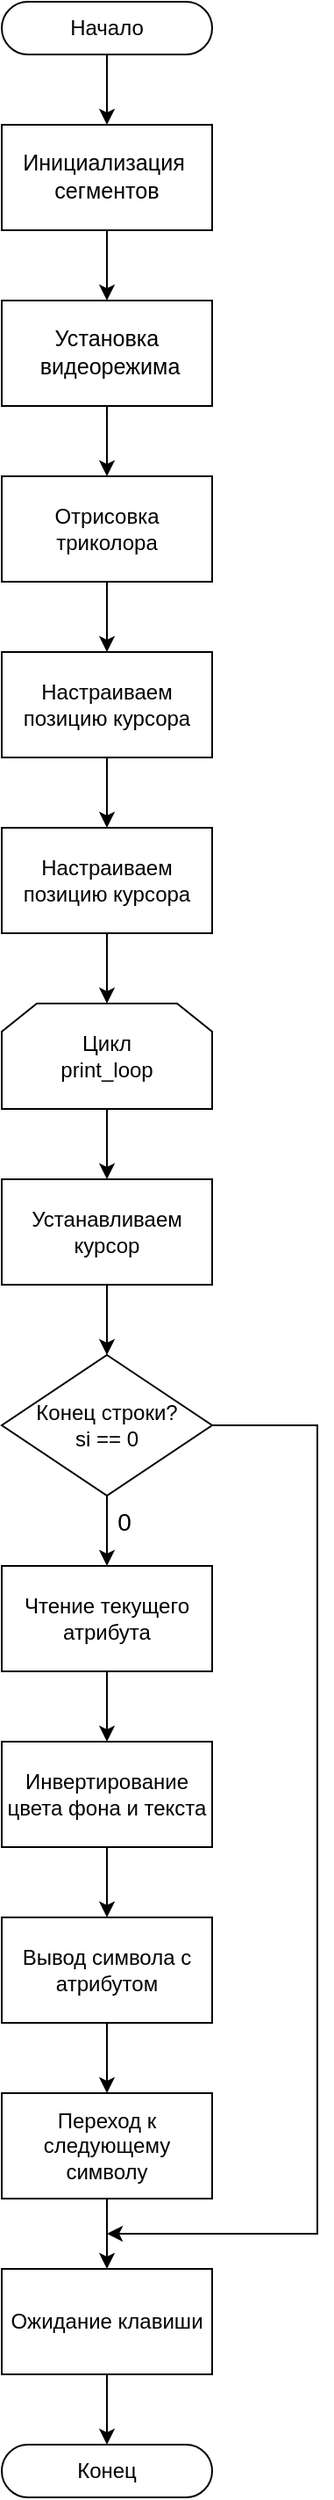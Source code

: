 <mxfile version="25.0.2">
  <diagram name="Страница — 1" id="EEAwyYblspuwspcrBrmU">
    <mxGraphModel dx="1349" dy="2363" grid="1" gridSize="10" guides="1" tooltips="1" connect="1" arrows="1" fold="1" page="1" pageScale="1" pageWidth="827" pageHeight="1169" math="0" shadow="0">
      <root>
        <mxCell id="0" />
        <mxCell id="1" parent="0" />
        <mxCell id="Z-Yquq9I9--aT6T-uXA4-3" style="edgeStyle=orthogonalEdgeStyle;rounded=0;orthogonalLoop=1;jettySize=auto;html=1;entryX=0.5;entryY=0;entryDx=0;entryDy=0;" edge="1" parent="1" source="Z-Yquq9I9--aT6T-uXA4-1" target="Z-Yquq9I9--aT6T-uXA4-2">
          <mxGeometry relative="1" as="geometry" />
        </mxCell>
        <mxCell id="Z-Yquq9I9--aT6T-uXA4-1" value="&lt;div&gt;Начало&lt;/div&gt;" style="rounded=1;whiteSpace=wrap;html=1;arcSize=50;" vertex="1" parent="1">
          <mxGeometry x="280" y="30" width="120" height="30" as="geometry" />
        </mxCell>
        <mxCell id="Z-Yquq9I9--aT6T-uXA4-16" style="edgeStyle=orthogonalEdgeStyle;rounded=0;orthogonalLoop=1;jettySize=auto;html=1;entryX=0.5;entryY=0;entryDx=0;entryDy=0;" edge="1" parent="1" source="Z-Yquq9I9--aT6T-uXA4-2" target="Z-Yquq9I9--aT6T-uXA4-4">
          <mxGeometry relative="1" as="geometry" />
        </mxCell>
        <mxCell id="Z-Yquq9I9--aT6T-uXA4-2" value="&lt;pre style=&quot;font-family: var(--ds-font-family-code); overflow: auto; padding: calc(var(--ds-md-zoom)*8px)calc(var(--ds-md-zoom)*12px); text-wrap: wrap; word-break: break-all; font-size: 12.573px; margin-top: 0px !important; margin-bottom: 0px !important;&quot;&gt;Инициализация &lt;/pre&gt;&lt;pre style=&quot;font-family: var(--ds-font-family-code); overflow: auto; padding: calc(var(--ds-md-zoom)*8px)calc(var(--ds-md-zoom)*12px); text-wrap: wrap; word-break: break-all; font-size: 12.573px; margin-top: 0px !important; margin-bottom: 0px !important;&quot;&gt;сегментов&lt;/pre&gt;" style="rounded=0;whiteSpace=wrap;html=1;align=center;" vertex="1" parent="1">
          <mxGeometry x="280" y="100" width="120" height="60" as="geometry" />
        </mxCell>
        <mxCell id="Z-Yquq9I9--aT6T-uXA4-17" style="edgeStyle=orthogonalEdgeStyle;rounded=0;orthogonalLoop=1;jettySize=auto;html=1;entryX=0.5;entryY=0;entryDx=0;entryDy=0;" edge="1" parent="1" source="Z-Yquq9I9--aT6T-uXA4-4" target="Z-Yquq9I9--aT6T-uXA4-5">
          <mxGeometry relative="1" as="geometry" />
        </mxCell>
        <mxCell id="Z-Yquq9I9--aT6T-uXA4-4" value="&lt;br&gt;&lt;pre style=&quot;font-family: var(--ds-font-family-code); overflow: auto; padding: calc(var(--ds-md-zoom)*8px)calc(var(--ds-md-zoom)*12px); white-space: pre-wrap; word-break: break-all; font-size: 12.573px; font-style: normal; font-variant-ligatures: normal; font-variant-caps: normal; font-weight: 400; letter-spacing: normal; orphans: 2; text-indent: 0px; text-transform: none; widows: 2; word-spacing: 0px; -webkit-text-stroke-width: 0px; text-decoration-thickness: initial; text-decoration-style: initial; text-decoration-color: initial; margin: 0px !important;&quot;&gt;Установка&lt;/pre&gt;&lt;pre style=&quot;font-family: var(--ds-font-family-code); overflow: auto; padding: calc(var(--ds-md-zoom)*8px)calc(var(--ds-md-zoom)*12px); white-space: pre-wrap; word-break: break-all; font-size: 12.573px; font-style: normal; font-variant-ligatures: normal; font-variant-caps: normal; font-weight: 400; letter-spacing: normal; orphans: 2; text-indent: 0px; text-transform: none; widows: 2; word-spacing: 0px; -webkit-text-stroke-width: 0px; text-decoration-thickness: initial; text-decoration-style: initial; text-decoration-color: initial; margin: 0px !important;&quot;&gt; видеорежима&lt;/pre&gt;&lt;div&gt;&lt;br&gt;&lt;/div&gt;" style="rounded=0;whiteSpace=wrap;html=1;align=center;fontStyle=1" vertex="1" parent="1">
          <mxGeometry x="280" y="200" width="120" height="60" as="geometry" />
        </mxCell>
        <mxCell id="Z-Yquq9I9--aT6T-uXA4-18" style="edgeStyle=orthogonalEdgeStyle;rounded=0;orthogonalLoop=1;jettySize=auto;html=1;entryX=0.5;entryY=0;entryDx=0;entryDy=0;" edge="1" parent="1" source="Z-Yquq9I9--aT6T-uXA4-5" target="Z-Yquq9I9--aT6T-uXA4-7">
          <mxGeometry relative="1" as="geometry" />
        </mxCell>
        <mxCell id="Z-Yquq9I9--aT6T-uXA4-5" value="&lt;div&gt;&lt;span style=&quot;font-weight: normal;&quot;&gt;Отрисовка триколора&lt;/span&gt;&lt;/div&gt;" style="rounded=0;whiteSpace=wrap;html=1;align=center;fontStyle=1" vertex="1" parent="1">
          <mxGeometry x="280" y="300" width="120" height="60" as="geometry" />
        </mxCell>
        <mxCell id="Z-Yquq9I9--aT6T-uXA4-19" style="edgeStyle=orthogonalEdgeStyle;rounded=0;orthogonalLoop=1;jettySize=auto;html=1;entryX=0.5;entryY=0;entryDx=0;entryDy=0;" edge="1" parent="1" source="Z-Yquq9I9--aT6T-uXA4-7" target="Z-Yquq9I9--aT6T-uXA4-8">
          <mxGeometry relative="1" as="geometry" />
        </mxCell>
        <mxCell id="Z-Yquq9I9--aT6T-uXA4-7" value="&lt;div&gt;&lt;span style=&quot;font-weight: normal;&quot;&gt;Настраиваем позицию курсора&lt;/span&gt;&lt;/div&gt;" style="rounded=0;whiteSpace=wrap;html=1;align=center;fontStyle=1" vertex="1" parent="1">
          <mxGeometry x="280" y="400" width="120" height="60" as="geometry" />
        </mxCell>
        <mxCell id="Z-Yquq9I9--aT6T-uXA4-20" style="edgeStyle=orthogonalEdgeStyle;rounded=0;orthogonalLoop=1;jettySize=auto;html=1;entryX=0.5;entryY=0;entryDx=0;entryDy=0;" edge="1" parent="1" source="Z-Yquq9I9--aT6T-uXA4-8" target="Z-Yquq9I9--aT6T-uXA4-9">
          <mxGeometry relative="1" as="geometry" />
        </mxCell>
        <mxCell id="Z-Yquq9I9--aT6T-uXA4-8" value="&lt;div&gt;&lt;span style=&quot;font-weight: normal;&quot;&gt;Настраиваем позицию курсора&lt;/span&gt;&lt;/div&gt;" style="rounded=0;whiteSpace=wrap;html=1;align=center;fontStyle=1" vertex="1" parent="1">
          <mxGeometry x="280" y="500" width="120" height="60" as="geometry" />
        </mxCell>
        <mxCell id="Z-Yquq9I9--aT6T-uXA4-21" style="edgeStyle=orthogonalEdgeStyle;rounded=0;orthogonalLoop=1;jettySize=auto;html=1;entryX=0.5;entryY=0;entryDx=0;entryDy=0;" edge="1" parent="1" source="Z-Yquq9I9--aT6T-uXA4-9" target="Z-Yquq9I9--aT6T-uXA4-10">
          <mxGeometry relative="1" as="geometry" />
        </mxCell>
        <mxCell id="Z-Yquq9I9--aT6T-uXA4-9" value="Цикл&lt;div&gt;print_loop&lt;/div&gt;" style="shape=loopLimit;whiteSpace=wrap;html=1;" vertex="1" parent="1">
          <mxGeometry x="280" y="600" width="120" height="60" as="geometry" />
        </mxCell>
        <mxCell id="Z-Yquq9I9--aT6T-uXA4-22" style="edgeStyle=orthogonalEdgeStyle;rounded=0;orthogonalLoop=1;jettySize=auto;html=1;entryX=0.5;entryY=0;entryDx=0;entryDy=0;" edge="1" parent="1" source="Z-Yquq9I9--aT6T-uXA4-10" target="Z-Yquq9I9--aT6T-uXA4-11">
          <mxGeometry relative="1" as="geometry" />
        </mxCell>
        <mxCell id="Z-Yquq9I9--aT6T-uXA4-10" value="&lt;span style=&quot;font-weight: 400;&quot;&gt;Устанавливаем курсор&lt;/span&gt;" style="rounded=0;whiteSpace=wrap;html=1;align=center;fontStyle=1" vertex="1" parent="1">
          <mxGeometry x="280" y="700" width="120" height="60" as="geometry" />
        </mxCell>
        <mxCell id="Z-Yquq9I9--aT6T-uXA4-13" style="edgeStyle=orthogonalEdgeStyle;rounded=0;orthogonalLoop=1;jettySize=auto;html=1;entryX=0.5;entryY=0;entryDx=0;entryDy=0;" edge="1" parent="1" source="Z-Yquq9I9--aT6T-uXA4-11" target="Z-Yquq9I9--aT6T-uXA4-12">
          <mxGeometry relative="1" as="geometry" />
        </mxCell>
        <mxCell id="Z-Yquq9I9--aT6T-uXA4-31" style="edgeStyle=orthogonalEdgeStyle;rounded=0;orthogonalLoop=1;jettySize=auto;html=1;exitX=1;exitY=0.5;exitDx=0;exitDy=0;" edge="1" parent="1" source="Z-Yquq9I9--aT6T-uXA4-11">
          <mxGeometry relative="1" as="geometry">
            <mxPoint x="340" y="1300" as="targetPoint" />
            <Array as="points">
              <mxPoint x="460" y="840" />
              <mxPoint x="460" y="1300" />
            </Array>
          </mxGeometry>
        </mxCell>
        <mxCell id="Z-Yquq9I9--aT6T-uXA4-11" value="Конец строки?&lt;div&gt;si == 0&lt;/div&gt;" style="rhombus;whiteSpace=wrap;html=1;" vertex="1" parent="1">
          <mxGeometry x="280" y="800" width="120" height="80" as="geometry" />
        </mxCell>
        <mxCell id="Z-Yquq9I9--aT6T-uXA4-24" style="edgeStyle=orthogonalEdgeStyle;rounded=0;orthogonalLoop=1;jettySize=auto;html=1;entryX=0.5;entryY=0;entryDx=0;entryDy=0;" edge="1" parent="1" source="Z-Yquq9I9--aT6T-uXA4-12" target="Z-Yquq9I9--aT6T-uXA4-23">
          <mxGeometry relative="1" as="geometry" />
        </mxCell>
        <mxCell id="Z-Yquq9I9--aT6T-uXA4-12" value="&lt;span style=&quot;font-weight: 400;&quot;&gt;Чтение текущего атрибута&lt;/span&gt;" style="rounded=0;whiteSpace=wrap;html=1;align=center;fontStyle=1" vertex="1" parent="1">
          <mxGeometry x="280" y="920" width="120" height="60" as="geometry" />
        </mxCell>
        <mxCell id="Z-Yquq9I9--aT6T-uXA4-15" value="&lt;font style=&quot;font-size: 14px;&quot;&gt;0&lt;/font&gt;" style="text;html=1;align=center;verticalAlign=middle;whiteSpace=wrap;rounded=0;" vertex="1" parent="1">
          <mxGeometry x="320" y="880" width="60" height="30" as="geometry" />
        </mxCell>
        <mxCell id="Z-Yquq9I9--aT6T-uXA4-28" style="edgeStyle=orthogonalEdgeStyle;rounded=0;orthogonalLoop=1;jettySize=auto;html=1;entryX=0.5;entryY=0;entryDx=0;entryDy=0;" edge="1" parent="1" source="Z-Yquq9I9--aT6T-uXA4-23" target="Z-Yquq9I9--aT6T-uXA4-25">
          <mxGeometry relative="1" as="geometry" />
        </mxCell>
        <mxCell id="Z-Yquq9I9--aT6T-uXA4-23" value="&lt;span style=&quot;font-weight: 400;&quot;&gt;Инвертирование цвета фона и текста&lt;/span&gt;" style="rounded=0;whiteSpace=wrap;html=1;align=center;fontStyle=1" vertex="1" parent="1">
          <mxGeometry x="280" y="1020" width="120" height="60" as="geometry" />
        </mxCell>
        <mxCell id="Z-Yquq9I9--aT6T-uXA4-29" style="edgeStyle=orthogonalEdgeStyle;rounded=0;orthogonalLoop=1;jettySize=auto;html=1;entryX=0.5;entryY=0;entryDx=0;entryDy=0;" edge="1" parent="1" source="Z-Yquq9I9--aT6T-uXA4-25" target="Z-Yquq9I9--aT6T-uXA4-26">
          <mxGeometry relative="1" as="geometry" />
        </mxCell>
        <mxCell id="Z-Yquq9I9--aT6T-uXA4-25" value="&lt;span style=&quot;font-weight: 400;&quot;&gt;Вывод символа с атрибутом&lt;/span&gt;" style="rounded=0;whiteSpace=wrap;html=1;align=center;fontStyle=1" vertex="1" parent="1">
          <mxGeometry x="280" y="1120" width="120" height="60" as="geometry" />
        </mxCell>
        <mxCell id="Z-Yquq9I9--aT6T-uXA4-30" style="edgeStyle=orthogonalEdgeStyle;rounded=0;orthogonalLoop=1;jettySize=auto;html=1;entryX=0.5;entryY=0;entryDx=0;entryDy=0;" edge="1" parent="1" source="Z-Yquq9I9--aT6T-uXA4-26" target="Z-Yquq9I9--aT6T-uXA4-27">
          <mxGeometry relative="1" as="geometry" />
        </mxCell>
        <mxCell id="Z-Yquq9I9--aT6T-uXA4-26" value="&lt;span style=&quot;font-weight: 400;&quot;&gt;Переход к следующему символу&lt;/span&gt;" style="rounded=0;whiteSpace=wrap;html=1;align=center;fontStyle=1" vertex="1" parent="1">
          <mxGeometry x="280" y="1220" width="120" height="60" as="geometry" />
        </mxCell>
        <mxCell id="Z-Yquq9I9--aT6T-uXA4-34" style="edgeStyle=orthogonalEdgeStyle;rounded=0;orthogonalLoop=1;jettySize=auto;html=1;entryX=0.5;entryY=0;entryDx=0;entryDy=0;" edge="1" parent="1" source="Z-Yquq9I9--aT6T-uXA4-27" target="Z-Yquq9I9--aT6T-uXA4-33">
          <mxGeometry relative="1" as="geometry" />
        </mxCell>
        <mxCell id="Z-Yquq9I9--aT6T-uXA4-27" value="&lt;span style=&quot;font-weight: 400;&quot;&gt;Ожидание клавиши&lt;/span&gt;" style="rounded=0;whiteSpace=wrap;html=1;align=center;fontStyle=1" vertex="1" parent="1">
          <mxGeometry x="280" y="1320" width="120" height="60" as="geometry" />
        </mxCell>
        <mxCell id="Z-Yquq9I9--aT6T-uXA4-33" value="&lt;div&gt;Конец&lt;/div&gt;" style="rounded=1;whiteSpace=wrap;html=1;arcSize=50;" vertex="1" parent="1">
          <mxGeometry x="280" y="1420" width="120" height="30" as="geometry" />
        </mxCell>
      </root>
    </mxGraphModel>
  </diagram>
</mxfile>
